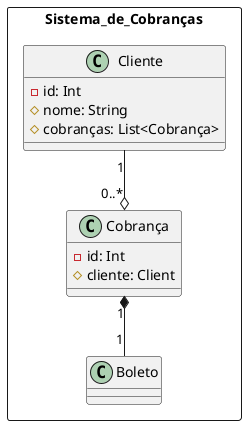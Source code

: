 @startuml sisDeCobrança
  package Sistema_de_Cobranças <<rectangle>> {
    class Cliente {
      - id: Int
      # nome: String
      # cobranças: List<Cobrança>
    }
    class Cobrança {
      - id: Int
      # cliente: Client
      
    }
    Cliente "1" --o "0..*" Cobrança
    class Boleto {
      
    }
    Cobrança "1" *-- "1" Boleto
  }
@enduml